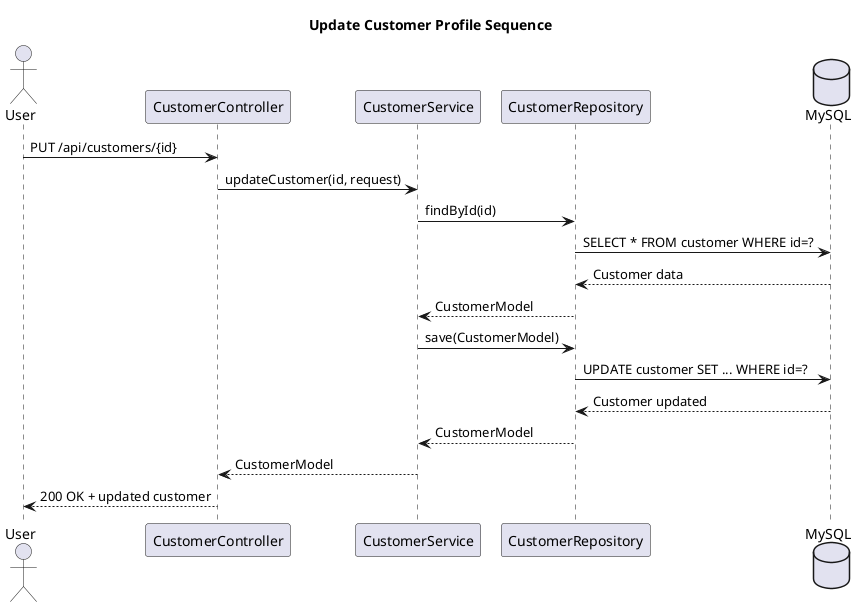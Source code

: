 @startuml
title Update Customer Profile Sequence

actor User
participant "CustomerController" as CC
participant "CustomerService" as CS
participant "CustomerRepository" as CR
database "MySQL" as DB

User -> CC : PUT /api/customers/{id}
CC -> CS : updateCustomer(id, request)
CS -> CR : findById(id)
CR -> DB : SELECT * FROM customer WHERE id=?
DB --> CR : Customer data
CR --> CS : CustomerModel
CS -> CR : save(CustomerModel)
CR -> DB : UPDATE customer SET ... WHERE id=?
DB --> CR : Customer updated
CR --> CS : CustomerModel
CS --> CC : CustomerModel
CC --> User : 200 OK + updated customer

@enduml 